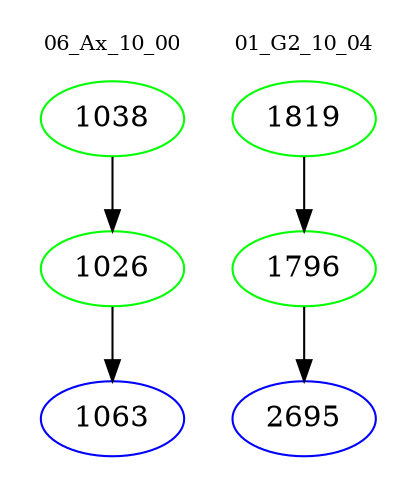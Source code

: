 digraph{
subgraph cluster_0 {
color = white
label = "06_Ax_10_00";
fontsize=10;
T0_1038 [label="1038", color="green"]
T0_1038 -> T0_1026 [color="black"]
T0_1026 [label="1026", color="green"]
T0_1026 -> T0_1063 [color="black"]
T0_1063 [label="1063", color="blue"]
}
subgraph cluster_1 {
color = white
label = "01_G2_10_04";
fontsize=10;
T1_1819 [label="1819", color="green"]
T1_1819 -> T1_1796 [color="black"]
T1_1796 [label="1796", color="green"]
T1_1796 -> T1_2695 [color="black"]
T1_2695 [label="2695", color="blue"]
}
}
